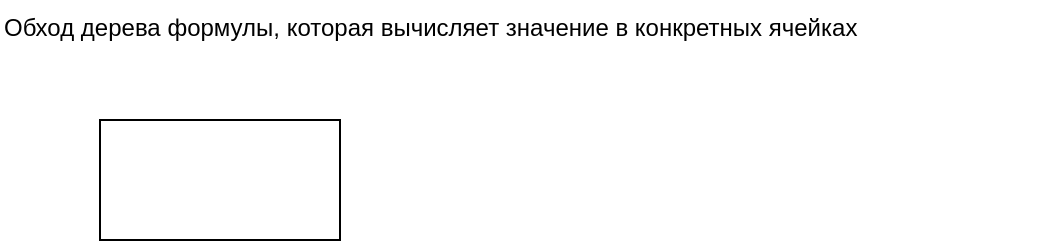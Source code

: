 <mxfile version="20.3.0" type="github">
  <diagram id="C5RBs43oDa-KdzZeNtuy" name="Page-1">
    <mxGraphModel dx="1348" dy="793" grid="1" gridSize="10" guides="1" tooltips="1" connect="1" arrows="1" fold="1" page="1" pageScale="1" pageWidth="827" pageHeight="1169" math="0" shadow="0">
      <root>
        <mxCell id="WIyWlLk6GJQsqaUBKTNV-0" />
        <mxCell id="WIyWlLk6GJQsqaUBKTNV-1" parent="WIyWlLk6GJQsqaUBKTNV-0" />
        <mxCell id="0wBNgUdjZpHJM6CRYrUf-0" value="" style="rounded=0;whiteSpace=wrap;html=1;" vertex="1" parent="WIyWlLk6GJQsqaUBKTNV-1">
          <mxGeometry x="80" y="70" width="120" height="60" as="geometry" />
        </mxCell>
        <mxCell id="0wBNgUdjZpHJM6CRYrUf-1" value="Обход дерева формулы, которая вычисляет значение в конкретных ячейках" style="text;whiteSpace=wrap;html=1;" vertex="1" parent="WIyWlLk6GJQsqaUBKTNV-1">
          <mxGeometry x="30" y="10" width="520" height="40" as="geometry" />
        </mxCell>
      </root>
    </mxGraphModel>
  </diagram>
</mxfile>
